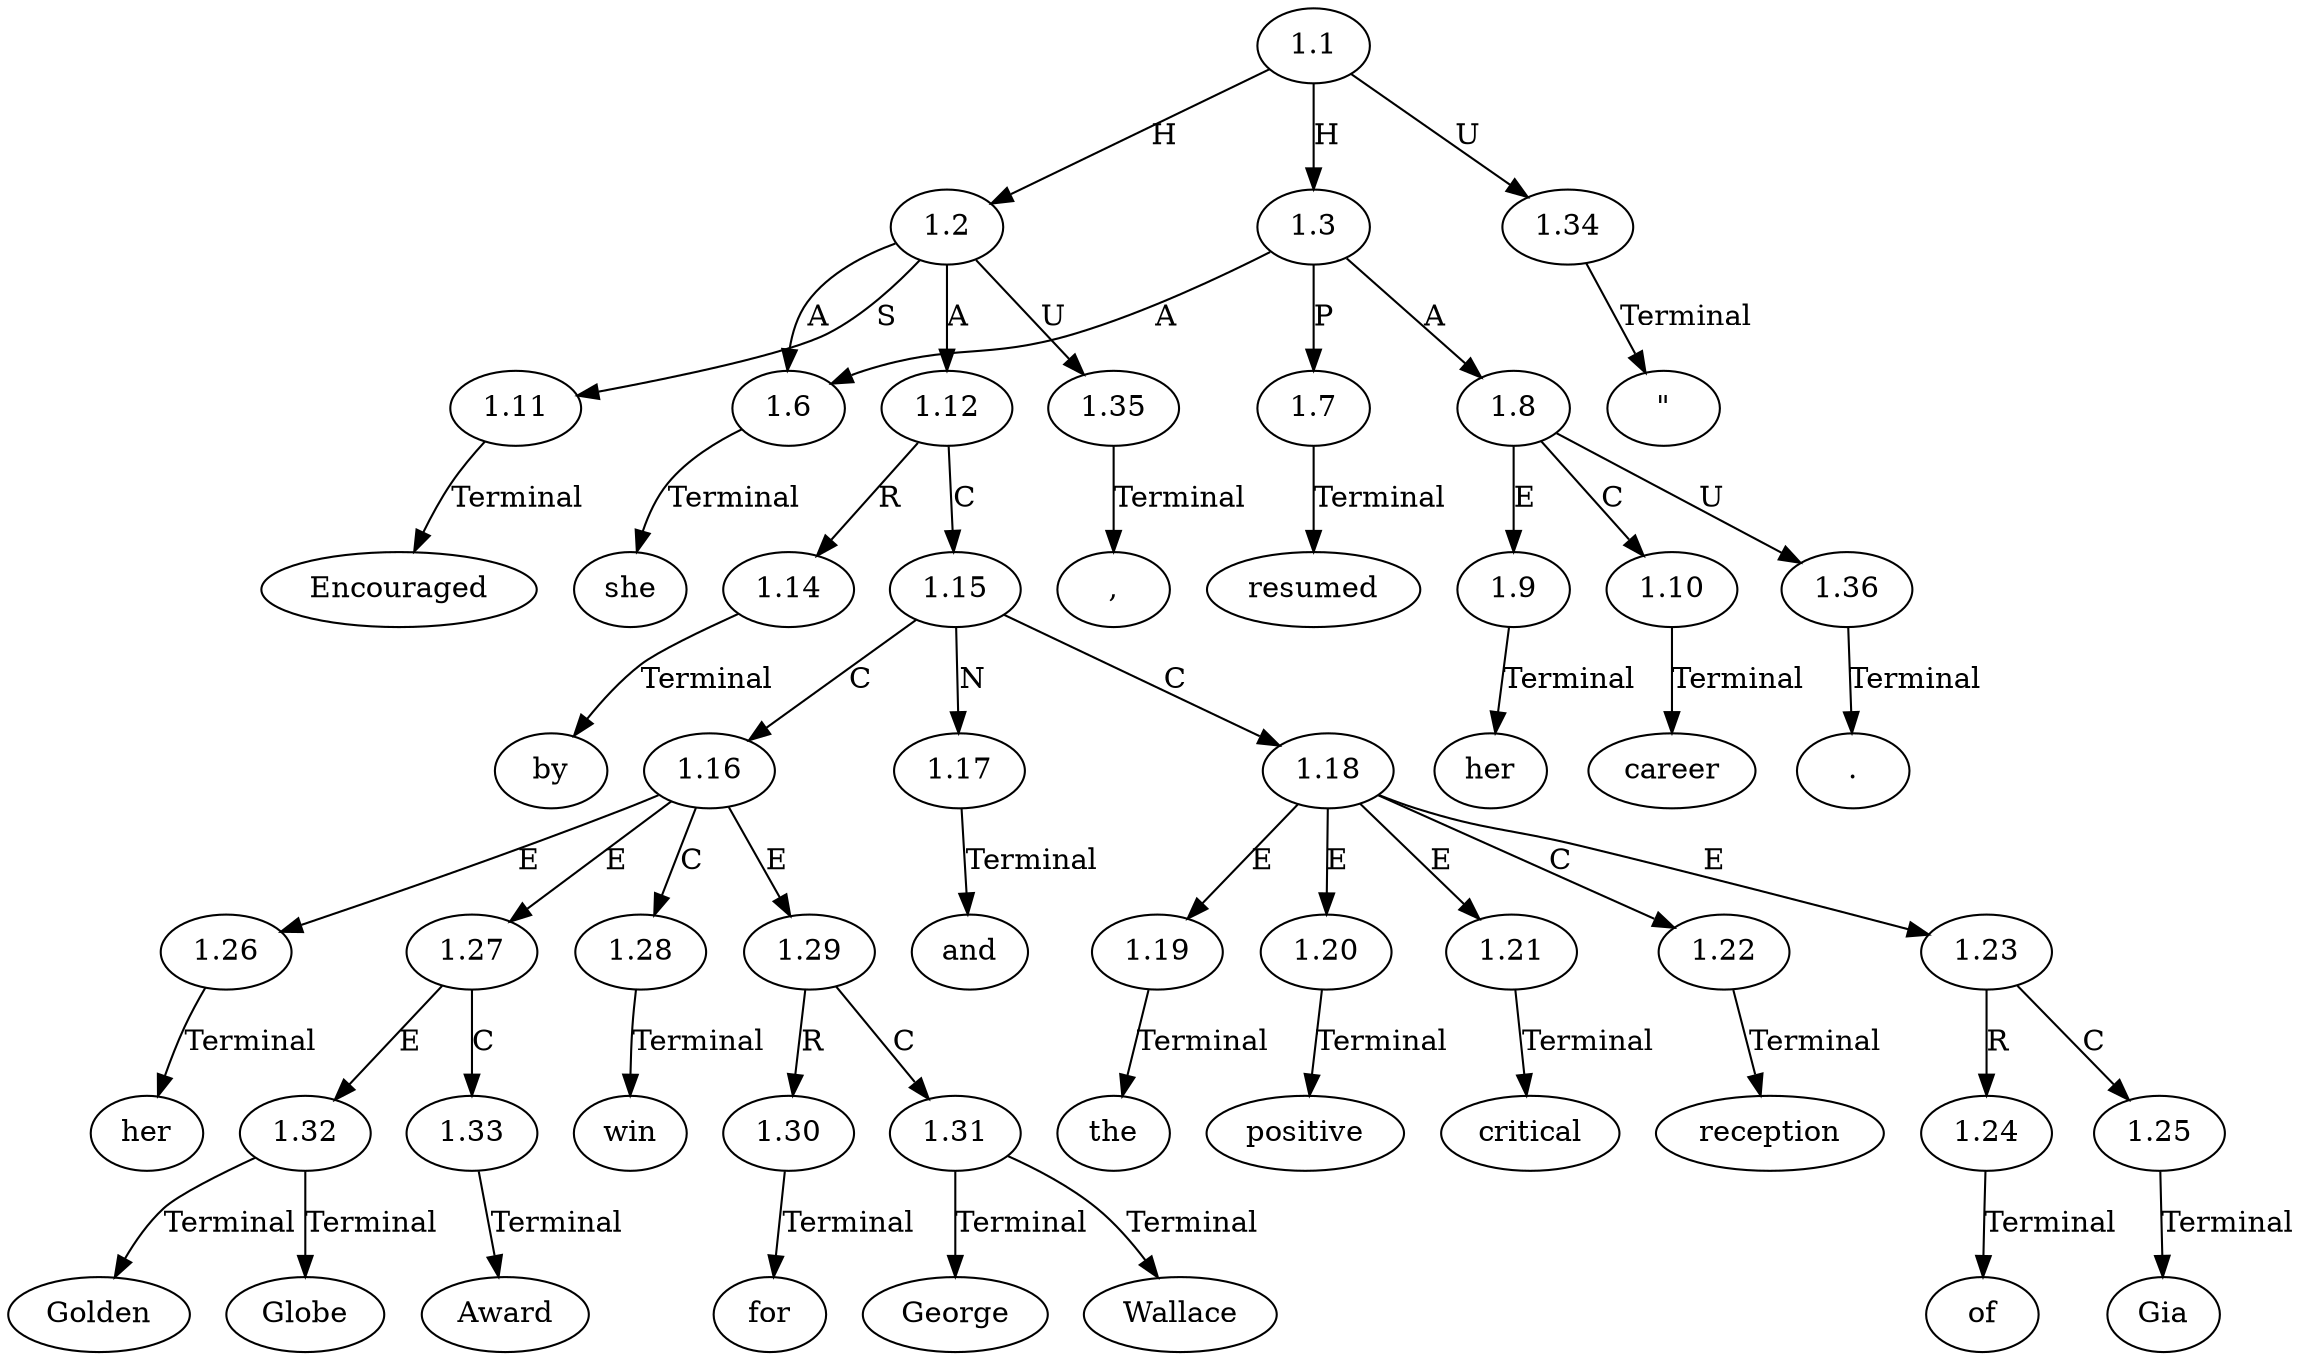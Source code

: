 // Graph
digraph {
	0.1 [label="\"" ordering=out]
	0.10 [label=George ordering=out]
	0.11 [label=Wallace ordering=out]
	0.12 [label=and ordering=out]
	0.13 [label=the ordering=out]
	0.14 [label=positive ordering=out]
	0.15 [label=critical ordering=out]
	0.16 [label=reception ordering=out]
	0.17 [label=of ordering=out]
	0.18 [label=Gia ordering=out]
	0.19 [label="," ordering=out]
	0.2 [label=Encouraged ordering=out]
	0.20 [label=she ordering=out]
	0.21 [label=resumed ordering=out]
	0.22 [label=her ordering=out]
	0.23 [label=career ordering=out]
	0.24 [label="." ordering=out]
	0.3 [label=by ordering=out]
	0.4 [label=her ordering=out]
	0.5 [label=Golden ordering=out]
	0.6 [label=Globe ordering=out]
	0.7 [label=Award ordering=out]
	0.8 [label=win ordering=out]
	0.9 [label=for ordering=out]
	1.1 [label=1.1 ordering=out]
	1.2 [label=1.2 ordering=out]
	1.3 [label=1.3 ordering=out]
	1.6 [label=1.6 ordering=out]
	1.7 [label=1.7 ordering=out]
	1.8 [label=1.8 ordering=out]
	1.9 [label=1.9 ordering=out]
	1.10 [label=1.10 ordering=out]
	1.11 [label=1.11 ordering=out]
	1.12 [label=1.12 ordering=out]
	1.14 [label=1.14 ordering=out]
	1.15 [label=1.15 ordering=out]
	1.16 [label=1.16 ordering=out]
	1.17 [label=1.17 ordering=out]
	1.18 [label=1.18 ordering=out]
	1.19 [label=1.19 ordering=out]
	1.20 [label=1.20 ordering=out]
	1.21 [label=1.21 ordering=out]
	1.22 [label=1.22 ordering=out]
	1.23 [label=1.23 ordering=out]
	1.24 [label=1.24 ordering=out]
	1.25 [label=1.25 ordering=out]
	1.26 [label=1.26 ordering=out]
	1.27 [label=1.27 ordering=out]
	1.28 [label=1.28 ordering=out]
	1.29 [label=1.29 ordering=out]
	1.30 [label=1.30 ordering=out]
	1.31 [label=1.31 ordering=out]
	1.32 [label=1.32 ordering=out]
	1.33 [label=1.33 ordering=out]
	1.34 [label=1.34 ordering=out]
	1.35 [label=1.35 ordering=out]
	1.36 [label=1.36 ordering=out]
	1.1 -> 1.2 [label=H ordering=out]
	1.1 -> 1.3 [label=H ordering=out]
	1.1 -> 1.34 [label=U ordering=out]
	1.2 -> 1.6 [label=A ordering=out]
	1.2 -> 1.11 [label=S ordering=out]
	1.2 -> 1.12 [label=A ordering=out]
	1.2 -> 1.35 [label=U ordering=out]
	1.3 -> 1.6 [label=A ordering=out]
	1.3 -> 1.7 [label=P ordering=out]
	1.3 -> 1.8 [label=A ordering=out]
	1.6 -> 0.20 [label=Terminal ordering=out]
	1.7 -> 0.21 [label=Terminal ordering=out]
	1.8 -> 1.9 [label=E ordering=out]
	1.8 -> 1.10 [label=C ordering=out]
	1.8 -> 1.36 [label=U ordering=out]
	1.9 -> 0.22 [label=Terminal ordering=out]
	1.10 -> 0.23 [label=Terminal ordering=out]
	1.11 -> 0.2 [label=Terminal ordering=out]
	1.12 -> 1.14 [label=R ordering=out]
	1.12 -> 1.15 [label=C ordering=out]
	1.14 -> 0.3 [label=Terminal ordering=out]
	1.15 -> 1.16 [label=C ordering=out]
	1.15 -> 1.17 [label=N ordering=out]
	1.15 -> 1.18 [label=C ordering=out]
	1.16 -> 1.26 [label=E ordering=out]
	1.16 -> 1.27 [label=E ordering=out]
	1.16 -> 1.28 [label=C ordering=out]
	1.16 -> 1.29 [label=E ordering=out]
	1.17 -> 0.12 [label=Terminal ordering=out]
	1.18 -> 1.19 [label=E ordering=out]
	1.18 -> 1.20 [label=E ordering=out]
	1.18 -> 1.21 [label=E ordering=out]
	1.18 -> 1.22 [label=C ordering=out]
	1.18 -> 1.23 [label=E ordering=out]
	1.19 -> 0.13 [label=Terminal ordering=out]
	1.20 -> 0.14 [label=Terminal ordering=out]
	1.21 -> 0.15 [label=Terminal ordering=out]
	1.22 -> 0.16 [label=Terminal ordering=out]
	1.23 -> 1.24 [label=R ordering=out]
	1.23 -> 1.25 [label=C ordering=out]
	1.24 -> 0.17 [label=Terminal ordering=out]
	1.25 -> 0.18 [label=Terminal ordering=out]
	1.26 -> 0.4 [label=Terminal ordering=out]
	1.27 -> 1.32 [label=E ordering=out]
	1.27 -> 1.33 [label=C ordering=out]
	1.28 -> 0.8 [label=Terminal ordering=out]
	1.29 -> 1.30 [label=R ordering=out]
	1.29 -> 1.31 [label=C ordering=out]
	1.30 -> 0.9 [label=Terminal ordering=out]
	1.31 -> 0.10 [label=Terminal ordering=out]
	1.31 -> 0.11 [label=Terminal ordering=out]
	1.32 -> 0.5 [label=Terminal ordering=out]
	1.32 -> 0.6 [label=Terminal ordering=out]
	1.33 -> 0.7 [label=Terminal ordering=out]
	1.34 -> 0.1 [label=Terminal ordering=out]
	1.35 -> 0.19 [label=Terminal ordering=out]
	1.36 -> 0.24 [label=Terminal ordering=out]
}
